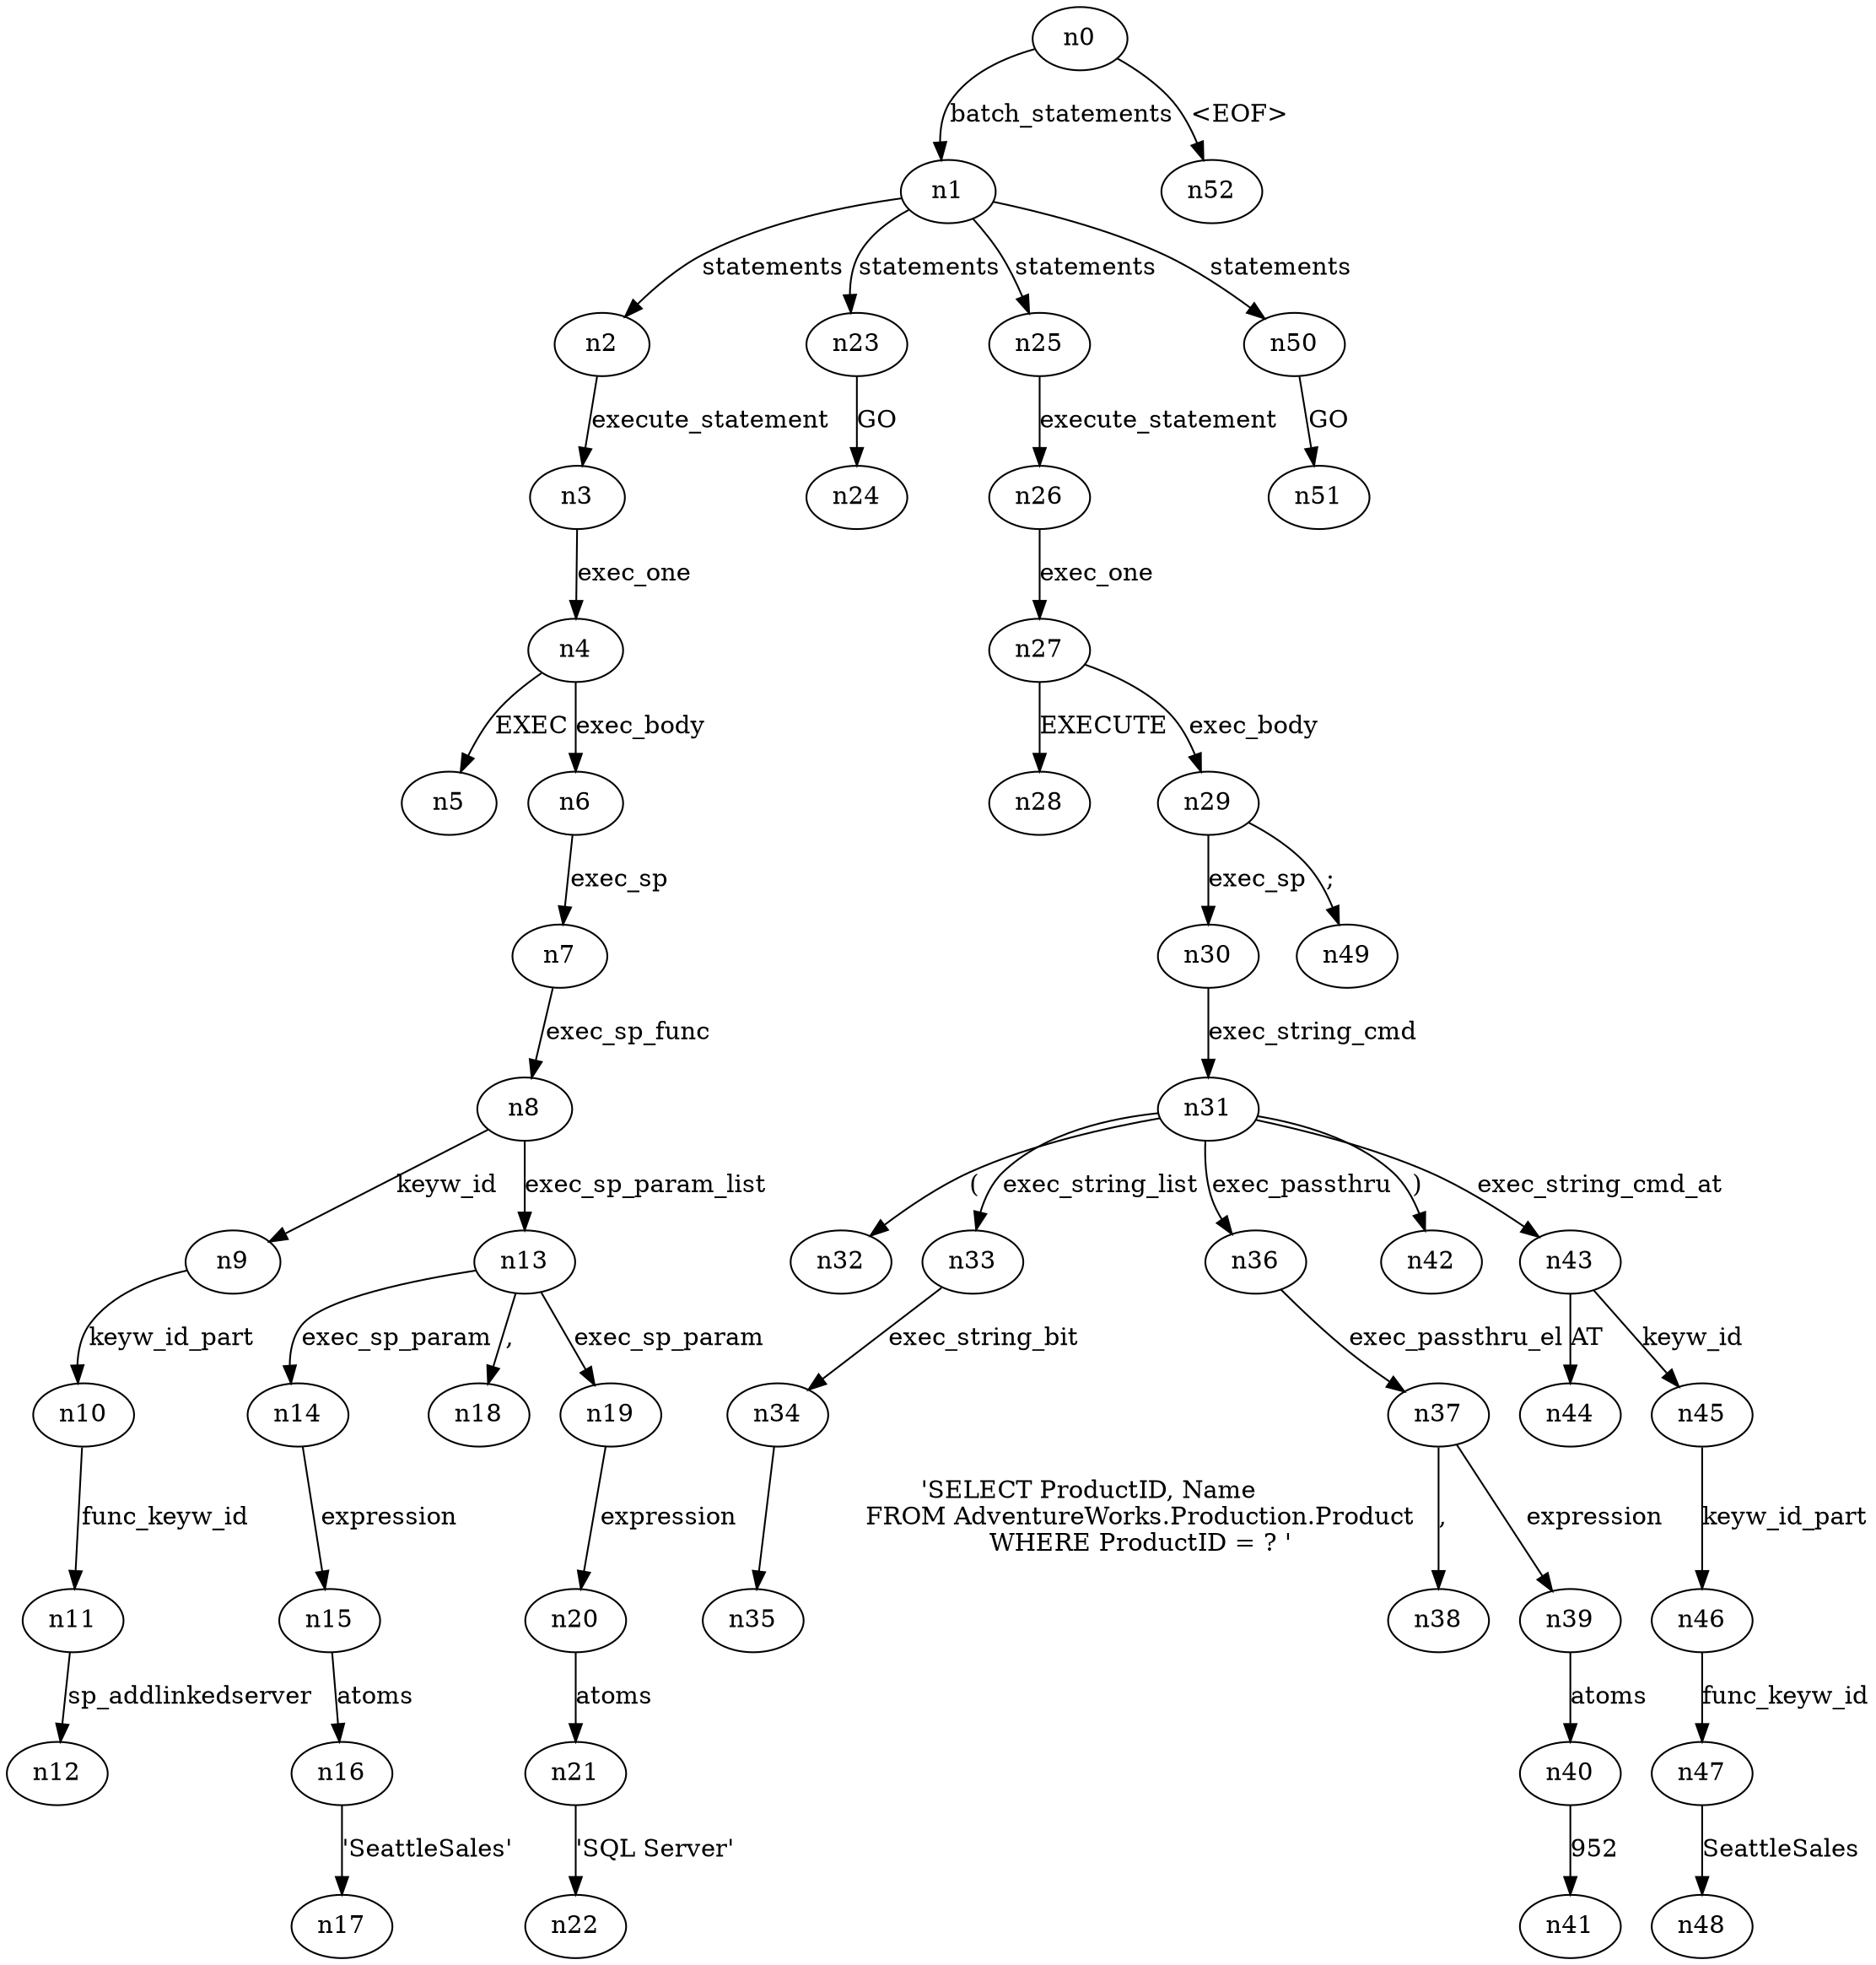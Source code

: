 digraph ParseTree {
  n0 -> n1 [label="batch_statements"];
  n1 -> n2 [label="statements"];
  n2 -> n3 [label="execute_statement"];
  n3 -> n4 [label="exec_one"];
  n4 -> n5 [label="EXEC"];
  n4 -> n6 [label="exec_body"];
  n6 -> n7 [label="exec_sp"];
  n7 -> n8 [label="exec_sp_func"];
  n8 -> n9 [label="keyw_id"];
  n9 -> n10 [label="keyw_id_part"];
  n10 -> n11 [label="func_keyw_id"];
  n11 -> n12 [label="sp_addlinkedserver"];
  n8 -> n13 [label="exec_sp_param_list"];
  n13 -> n14 [label="exec_sp_param"];
  n14 -> n15 [label="expression"];
  n15 -> n16 [label="atoms"];
  n16 -> n17 [label="'SeattleSales'"];
  n13 -> n18 [label=","];
  n13 -> n19 [label="exec_sp_param"];
  n19 -> n20 [label="expression"];
  n20 -> n21 [label="atoms"];
  n21 -> n22 [label="'SQL Server'"];
  n1 -> n23 [label="statements"];
  n23 -> n24 [label="GO"];
  n1 -> n25 [label="statements"];
  n25 -> n26 [label="execute_statement"];
  n26 -> n27 [label="exec_one"];
  n27 -> n28 [label="EXECUTE"];
  n27 -> n29 [label="exec_body"];
  n29 -> n30 [label="exec_sp"];
  n30 -> n31 [label="exec_string_cmd"];
  n31 -> n32 [label="("];
  n31 -> n33 [label="exec_string_list"];
  n33 -> n34 [label="exec_string_bit"];
  n34 -> n35 [label="'SELECT ProductID, Name 
	    FROM AdventureWorks.Production.Product
	    WHERE ProductID = ? '"];
  n31 -> n36 [label="exec_passthru"];
  n36 -> n37 [label="exec_passthru_el"];
  n37 -> n38 [label=","];
  n37 -> n39 [label="expression"];
  n39 -> n40 [label="atoms"];
  n40 -> n41 [label="952"];
  n31 -> n42 [label=")"];
  n31 -> n43 [label="exec_string_cmd_at"];
  n43 -> n44 [label="AT"];
  n43 -> n45 [label="keyw_id"];
  n45 -> n46 [label="keyw_id_part"];
  n46 -> n47 [label="func_keyw_id"];
  n47 -> n48 [label="SeattleSales"];
  n29 -> n49 [label=";"];
  n1 -> n50 [label="statements"];
  n50 -> n51 [label="GO"];
  n0 -> n52 [label="<EOF>"];
}